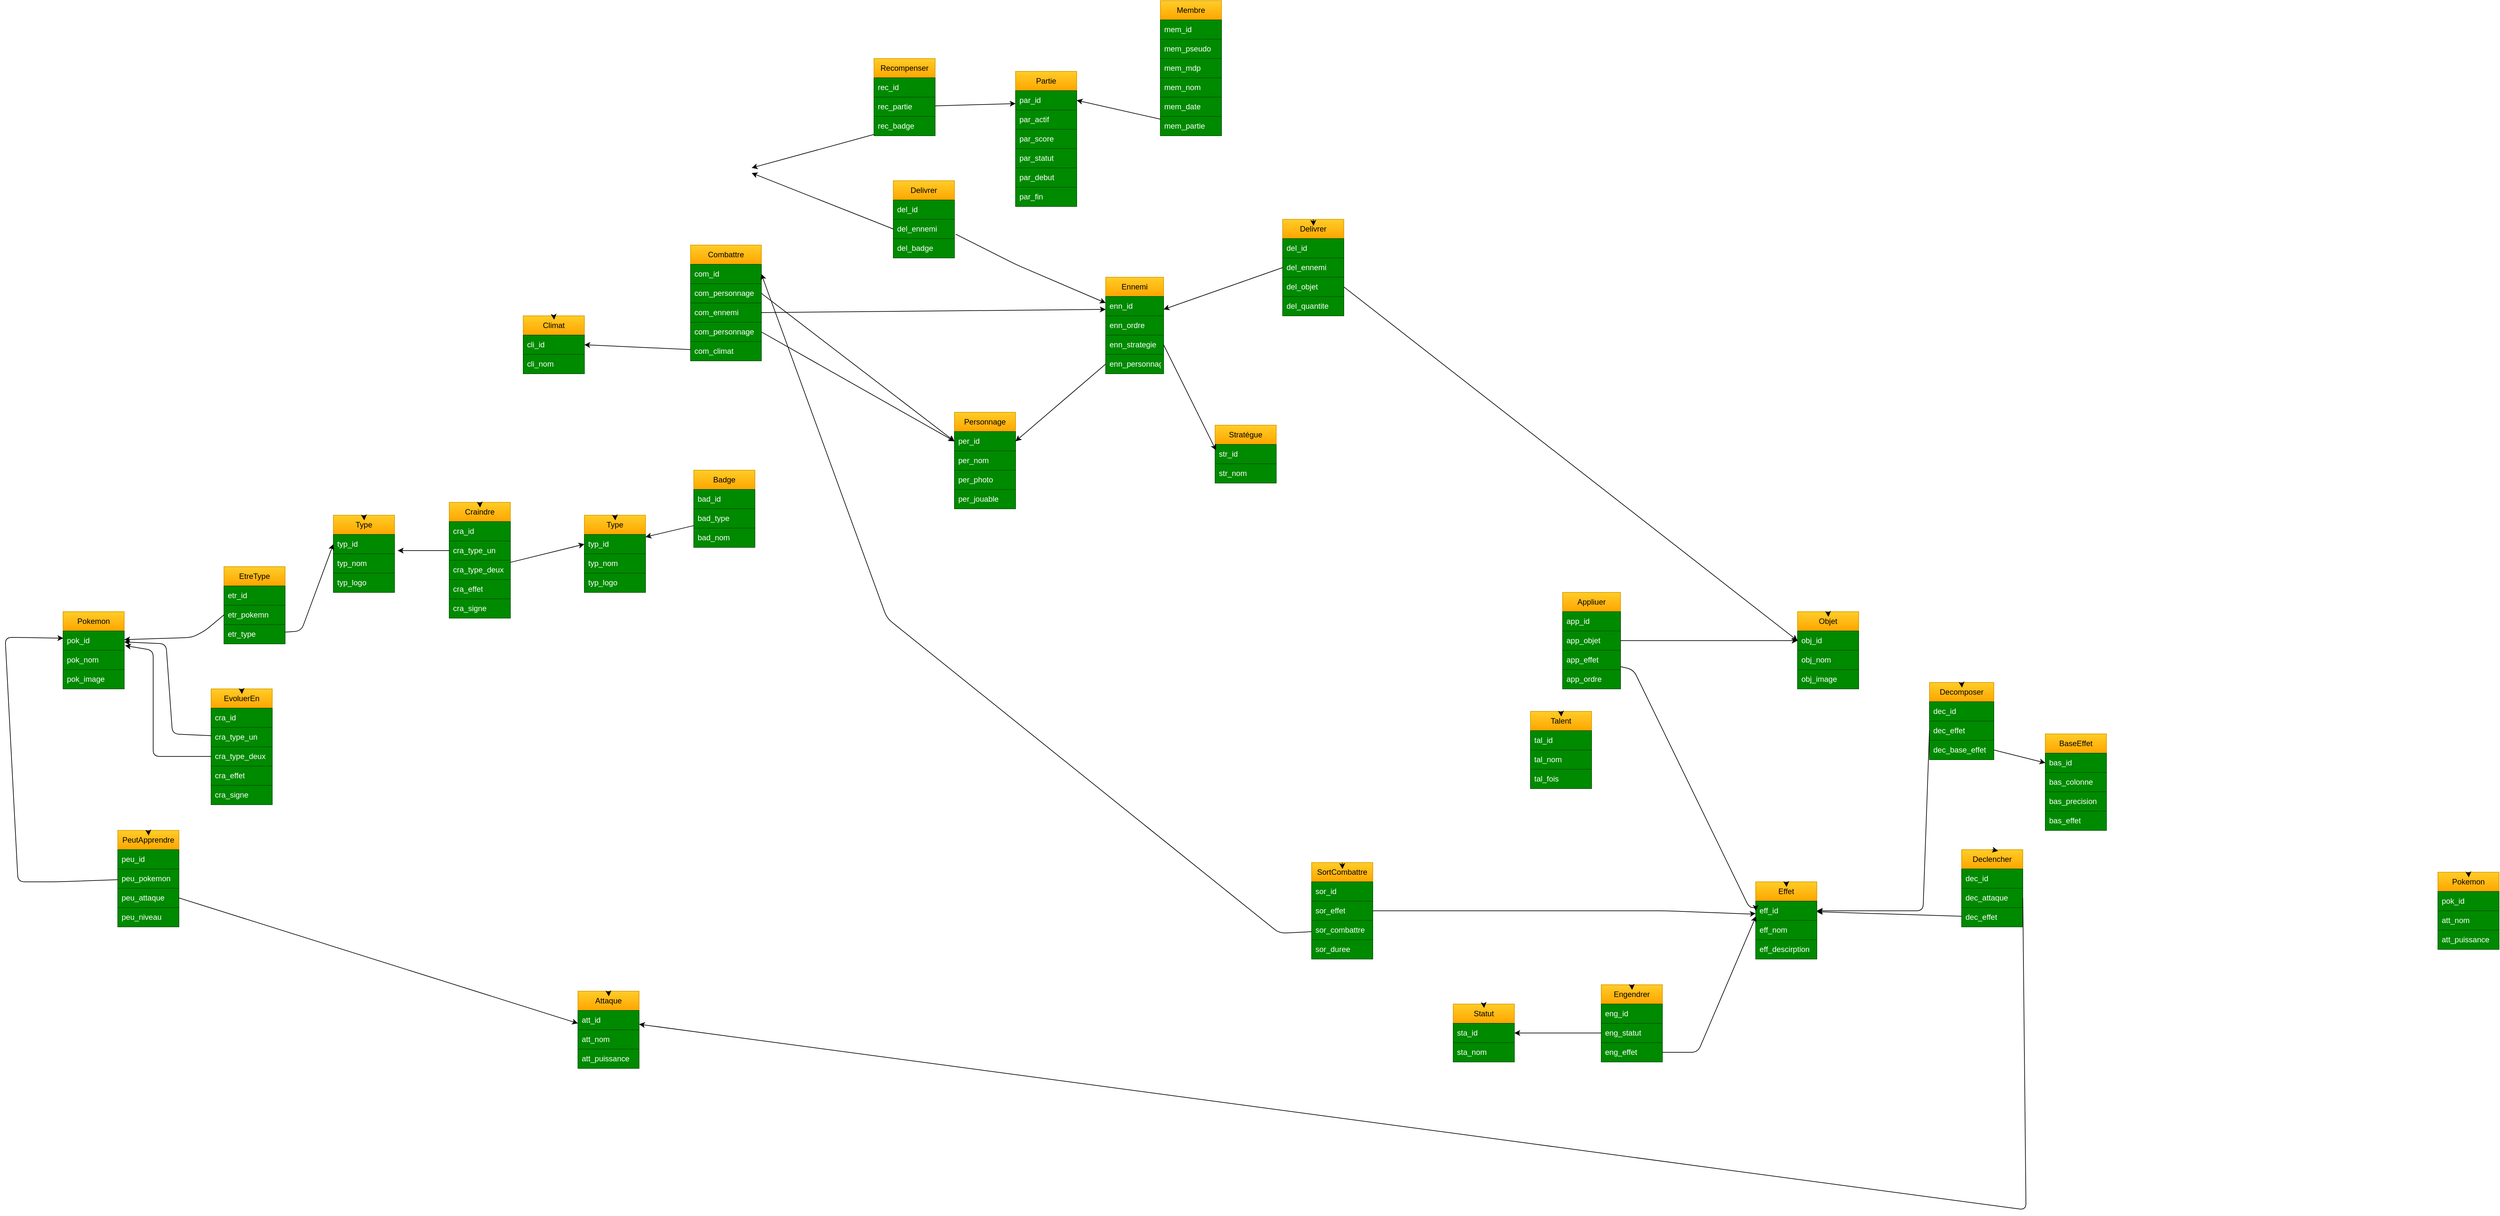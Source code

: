 <mxfile>
    <diagram id="fLEz5AJsVweU66UUWRUw" name="Page-1">
        <mxGraphModel dx="2454" dy="312" grid="1" gridSize="10" guides="1" tooltips="1" connect="1" arrows="1" fold="1" page="1" pageScale="1" pageWidth="850" pageHeight="1100" math="0" shadow="0">
            <root>
                <mxCell id="0"/>
                <mxCell id="1" parent="0"/>
                <mxCell id="2" value="Partie" style="swimlane;fontStyle=0;childLayout=stackLayout;horizontal=1;startSize=30;horizontalStack=0;resizeParent=1;resizeParentMax=0;resizeLast=0;collapsible=1;marginBottom=0;whiteSpace=wrap;html=1;fillColor=#ffcd28;strokeColor=#d79b00;gradientColor=#ffa500;" parent="1" vertex="1">
                    <mxGeometry x="-120" y="190" width="95" height="210" as="geometry"/>
                </mxCell>
                <mxCell id="3" value="par_id" style="text;strokeColor=#005700;fillColor=#008a00;align=left;verticalAlign=middle;spacingLeft=4;spacingRight=4;overflow=hidden;points=[[0,0.5],[1,0.5]];portConstraint=eastwest;rotatable=0;whiteSpace=wrap;html=1;fontColor=#ffffff;" parent="2" vertex="1">
                    <mxGeometry y="30" width="95" height="30" as="geometry"/>
                </mxCell>
                <mxCell id="4" value="par_actif" style="text;strokeColor=#005700;fillColor=#008a00;align=left;verticalAlign=middle;spacingLeft=4;spacingRight=4;overflow=hidden;points=[[0,0.5],[1,0.5]];portConstraint=eastwest;rotatable=0;whiteSpace=wrap;html=1;fontColor=#ffffff;" parent="2" vertex="1">
                    <mxGeometry y="60" width="95" height="30" as="geometry"/>
                </mxCell>
                <mxCell id="5" value="par_score" style="text;strokeColor=#005700;fillColor=#008a00;align=left;verticalAlign=middle;spacingLeft=4;spacingRight=4;overflow=hidden;points=[[0,0.5],[1,0.5]];portConstraint=eastwest;rotatable=0;whiteSpace=wrap;html=1;fontColor=#ffffff;" parent="2" vertex="1">
                    <mxGeometry y="90" width="95" height="30" as="geometry"/>
                </mxCell>
                <mxCell id="11" value="par_statut" style="text;strokeColor=#005700;fillColor=#008a00;align=left;verticalAlign=middle;spacingLeft=4;spacingRight=4;overflow=hidden;points=[[0,0.5],[1,0.5]];portConstraint=eastwest;rotatable=0;whiteSpace=wrap;html=1;fontColor=#ffffff;" parent="2" vertex="1">
                    <mxGeometry y="120" width="95" height="30" as="geometry"/>
                </mxCell>
                <mxCell id="12" value="par_debut" style="text;strokeColor=#005700;fillColor=#008a00;align=left;verticalAlign=middle;spacingLeft=4;spacingRight=4;overflow=hidden;points=[[0,0.5],[1,0.5]];portConstraint=eastwest;rotatable=0;whiteSpace=wrap;html=1;fontColor=#ffffff;" parent="2" vertex="1">
                    <mxGeometry y="150" width="95" height="30" as="geometry"/>
                </mxCell>
                <mxCell id="13" value="par_fin" style="text;strokeColor=#005700;fillColor=#008a00;align=left;verticalAlign=middle;spacingLeft=4;spacingRight=4;overflow=hidden;points=[[0,0.5],[1,0.5]];portConstraint=eastwest;rotatable=0;whiteSpace=wrap;html=1;fontColor=#ffffff;" parent="2" vertex="1">
                    <mxGeometry y="180" width="95" height="30" as="geometry"/>
                </mxCell>
                <mxCell id="22" value="Membre" style="swimlane;fontStyle=0;childLayout=stackLayout;horizontal=1;startSize=30;horizontalStack=0;resizeParent=1;resizeParentMax=0;resizeLast=0;collapsible=1;marginBottom=0;whiteSpace=wrap;html=1;fillColor=#ffcd28;strokeColor=#d79b00;gradientColor=#ffa500;" parent="1" vertex="1">
                    <mxGeometry x="105" y="80" width="95" height="210" as="geometry"/>
                </mxCell>
                <mxCell id="23" value="mem_id" style="text;strokeColor=#005700;fillColor=#008a00;align=left;verticalAlign=middle;spacingLeft=4;spacingRight=4;overflow=hidden;points=[[0,0.5],[1,0.5]];portConstraint=eastwest;rotatable=0;whiteSpace=wrap;html=1;fontColor=#ffffff;" parent="22" vertex="1">
                    <mxGeometry y="30" width="95" height="30" as="geometry"/>
                </mxCell>
                <mxCell id="24" value="mem_pseudo" style="text;strokeColor=#005700;fillColor=#008a00;align=left;verticalAlign=middle;spacingLeft=4;spacingRight=4;overflow=hidden;points=[[0,0.5],[1,0.5]];portConstraint=eastwest;rotatable=0;whiteSpace=wrap;html=1;fontColor=#ffffff;" parent="22" vertex="1">
                    <mxGeometry y="60" width="95" height="30" as="geometry"/>
                </mxCell>
                <mxCell id="25" value="mem_mdp" style="text;strokeColor=#005700;fillColor=#008a00;align=left;verticalAlign=middle;spacingLeft=4;spacingRight=4;overflow=hidden;points=[[0,0.5],[1,0.5]];portConstraint=eastwest;rotatable=0;whiteSpace=wrap;html=1;fontColor=#ffffff;" parent="22" vertex="1">
                    <mxGeometry y="90" width="95" height="30" as="geometry"/>
                </mxCell>
                <mxCell id="26" value="mem_nom" style="text;strokeColor=#005700;fillColor=#008a00;align=left;verticalAlign=middle;spacingLeft=4;spacingRight=4;overflow=hidden;points=[[0,0.5],[1,0.5]];portConstraint=eastwest;rotatable=0;whiteSpace=wrap;html=1;fontColor=#ffffff;" parent="22" vertex="1">
                    <mxGeometry y="120" width="95" height="30" as="geometry"/>
                </mxCell>
                <mxCell id="27" value="mem_date" style="text;strokeColor=#005700;fillColor=#008a00;align=left;verticalAlign=middle;spacingLeft=4;spacingRight=4;overflow=hidden;points=[[0,0.5],[1,0.5]];portConstraint=eastwest;rotatable=0;whiteSpace=wrap;html=1;fontColor=#ffffff;" parent="22" vertex="1">
                    <mxGeometry y="150" width="95" height="30" as="geometry"/>
                </mxCell>
                <mxCell id="169" value="mem_partie" style="text;strokeColor=#005700;fillColor=#008a00;align=left;verticalAlign=middle;spacingLeft=4;spacingRight=4;overflow=hidden;points=[[0,0.5],[1,0.5]];portConstraint=eastwest;rotatable=0;whiteSpace=wrap;html=1;fontColor=#ffffff;" vertex="1" parent="22">
                    <mxGeometry y="180" width="95" height="30" as="geometry"/>
                </mxCell>
                <mxCell id="28" value="Personnage" style="swimlane;fontStyle=0;childLayout=stackLayout;horizontal=1;startSize=30;horizontalStack=0;resizeParent=1;resizeParentMax=0;resizeLast=0;collapsible=1;marginBottom=0;whiteSpace=wrap;html=1;fillColor=#ffcd28;strokeColor=#d79b00;gradientColor=#ffa500;" parent="1" vertex="1">
                    <mxGeometry x="-215" y="720" width="95" height="150" as="geometry"/>
                </mxCell>
                <mxCell id="29" value="per_id" style="text;strokeColor=#005700;fillColor=#008a00;align=left;verticalAlign=middle;spacingLeft=4;spacingRight=4;overflow=hidden;points=[[0,0.5],[1,0.5]];portConstraint=eastwest;rotatable=0;whiteSpace=wrap;html=1;fontColor=#ffffff;" parent="28" vertex="1">
                    <mxGeometry y="30" width="95" height="30" as="geometry"/>
                </mxCell>
                <mxCell id="30" value="per_nom" style="text;strokeColor=#005700;fillColor=#008a00;align=left;verticalAlign=middle;spacingLeft=4;spacingRight=4;overflow=hidden;points=[[0,0.5],[1,0.5]];portConstraint=eastwest;rotatable=0;whiteSpace=wrap;html=1;fontColor=#ffffff;" parent="28" vertex="1">
                    <mxGeometry y="60" width="95" height="30" as="geometry"/>
                </mxCell>
                <mxCell id="31" value="per_photo" style="text;strokeColor=#005700;fillColor=#008a00;align=left;verticalAlign=middle;spacingLeft=4;spacingRight=4;overflow=hidden;points=[[0,0.5],[1,0.5]];portConstraint=eastwest;rotatable=0;whiteSpace=wrap;html=1;fontColor=#ffffff;" parent="28" vertex="1">
                    <mxGeometry y="90" width="95" height="30" as="geometry"/>
                </mxCell>
                <mxCell id="32" value="per_jouable" style="text;strokeColor=#005700;fillColor=#008a00;align=left;verticalAlign=middle;spacingLeft=4;spacingRight=4;overflow=hidden;points=[[0,0.5],[1,0.5]];portConstraint=eastwest;rotatable=0;whiteSpace=wrap;html=1;fontColor=#ffffff;" parent="28" vertex="1">
                    <mxGeometry y="120" width="95" height="30" as="geometry"/>
                </mxCell>
                <mxCell id="34" value="Type" style="swimlane;fontStyle=0;childLayout=stackLayout;horizontal=1;startSize=30;horizontalStack=0;resizeParent=1;resizeParentMax=0;resizeLast=0;collapsible=1;marginBottom=0;whiteSpace=wrap;html=1;fillColor=#ffcd28;strokeColor=#d79b00;gradientColor=#ffa500;" parent="1" vertex="1">
                    <mxGeometry x="-790" y="880" width="95" height="120" as="geometry"/>
                </mxCell>
                <mxCell id="35" value="typ_id" style="text;strokeColor=#005700;fillColor=#008a00;align=left;verticalAlign=middle;spacingLeft=4;spacingRight=4;overflow=hidden;points=[[0,0.5],[1,0.5]];portConstraint=eastwest;rotatable=0;whiteSpace=wrap;html=1;fontColor=#ffffff;" parent="34" vertex="1">
                    <mxGeometry y="30" width="95" height="30" as="geometry"/>
                </mxCell>
                <mxCell id="36" value="typ_nom" style="text;strokeColor=#005700;fillColor=#008a00;align=left;verticalAlign=middle;spacingLeft=4;spacingRight=4;overflow=hidden;points=[[0,0.5],[1,0.5]];portConstraint=eastwest;rotatable=0;whiteSpace=wrap;html=1;fontColor=#ffffff;" parent="34" vertex="1">
                    <mxGeometry y="60" width="95" height="30" as="geometry"/>
                </mxCell>
                <mxCell id="37" value="typ_logo" style="text;strokeColor=#005700;fillColor=#008a00;align=left;verticalAlign=middle;spacingLeft=4;spacingRight=4;overflow=hidden;points=[[0,0.5],[1,0.5]];portConstraint=eastwest;rotatable=0;whiteSpace=wrap;html=1;fontColor=#ffffff;" parent="34" vertex="1">
                    <mxGeometry y="90" width="95" height="30" as="geometry"/>
                </mxCell>
                <mxCell id="39" style="edgeStyle=none;html=1;exitX=0.5;exitY=0;exitDx=0;exitDy=0;entryX=0.505;entryY=0.067;entryDx=0;entryDy=0;entryPerimeter=0;" parent="1" source="34" target="34" edge="1">
                    <mxGeometry relative="1" as="geometry"/>
                </mxCell>
                <mxCell id="40" value="Badge" style="swimlane;fontStyle=0;childLayout=stackLayout;horizontal=1;startSize=30;horizontalStack=0;resizeParent=1;resizeParentMax=0;resizeLast=0;collapsible=1;marginBottom=0;whiteSpace=wrap;html=1;fillColor=#ffcd28;strokeColor=#d79b00;gradientColor=#ffa500;" parent="1" vertex="1">
                    <mxGeometry x="-620" y="810" width="95" height="120" as="geometry"/>
                </mxCell>
                <mxCell id="41" value="bad_id" style="text;strokeColor=#005700;fillColor=#008a00;align=left;verticalAlign=middle;spacingLeft=4;spacingRight=4;overflow=hidden;points=[[0,0.5],[1,0.5]];portConstraint=eastwest;rotatable=0;whiteSpace=wrap;html=1;fontColor=#ffffff;" parent="40" vertex="1">
                    <mxGeometry y="30" width="95" height="30" as="geometry"/>
                </mxCell>
                <mxCell id="42" value="bad_type" style="text;strokeColor=#005700;fillColor=#008a00;align=left;verticalAlign=middle;spacingLeft=4;spacingRight=4;overflow=hidden;points=[[0,0.5],[1,0.5]];portConstraint=eastwest;rotatable=0;whiteSpace=wrap;html=1;fontColor=#ffffff;" parent="40" vertex="1">
                    <mxGeometry y="60" width="95" height="30" as="geometry"/>
                </mxCell>
                <mxCell id="43" value="bad_nom" style="text;strokeColor=#005700;fillColor=#008a00;align=left;verticalAlign=middle;spacingLeft=4;spacingRight=4;overflow=hidden;points=[[0,0.5],[1,0.5]];portConstraint=eastwest;rotatable=0;whiteSpace=wrap;html=1;fontColor=#ffffff;" parent="40" vertex="1">
                    <mxGeometry y="90" width="95" height="30" as="geometry"/>
                </mxCell>
                <mxCell id="45" style="edgeStyle=none;html=1;" parent="1" source="42" target="35" edge="1">
                    <mxGeometry relative="1" as="geometry"/>
                </mxCell>
                <mxCell id="61" value="Attaque" style="swimlane;fontStyle=0;childLayout=stackLayout;horizontal=1;startSize=30;horizontalStack=0;resizeParent=1;resizeParentMax=0;resizeLast=0;collapsible=1;marginBottom=0;whiteSpace=wrap;html=1;fillColor=#ffcd28;strokeColor=#d79b00;gradientColor=#ffa500;" parent="1" vertex="1">
                    <mxGeometry x="-800" y="1620" width="95" height="120" as="geometry"/>
                </mxCell>
                <mxCell id="62" value="att_id" style="text;strokeColor=#005700;fillColor=#008a00;align=left;verticalAlign=middle;spacingLeft=4;spacingRight=4;overflow=hidden;points=[[0,0.5],[1,0.5]];portConstraint=eastwest;rotatable=0;whiteSpace=wrap;html=1;fontColor=#ffffff;" parent="61" vertex="1">
                    <mxGeometry y="30" width="95" height="30" as="geometry"/>
                </mxCell>
                <mxCell id="63" value="att_nom" style="text;strokeColor=#005700;fillColor=#008a00;align=left;verticalAlign=middle;spacingLeft=4;spacingRight=4;overflow=hidden;points=[[0,0.5],[1,0.5]];portConstraint=eastwest;rotatable=0;whiteSpace=wrap;html=1;fontColor=#ffffff;" parent="61" vertex="1">
                    <mxGeometry y="60" width="95" height="30" as="geometry"/>
                </mxCell>
                <mxCell id="64" value="att_puissance" style="text;strokeColor=#005700;fillColor=#008a00;align=left;verticalAlign=middle;spacingLeft=4;spacingRight=4;overflow=hidden;points=[[0,0.5],[1,0.5]];portConstraint=eastwest;rotatable=0;whiteSpace=wrap;html=1;fontColor=#ffffff;" parent="61" vertex="1">
                    <mxGeometry y="90" width="95" height="30" as="geometry"/>
                </mxCell>
                <mxCell id="65" style="edgeStyle=none;html=1;exitX=0.5;exitY=0;exitDx=0;exitDy=0;entryX=0.505;entryY=0.067;entryDx=0;entryDy=0;entryPerimeter=0;" parent="1" source="61" target="61" edge="1">
                    <mxGeometry relative="1" as="geometry"/>
                </mxCell>
                <mxCell id="74" value="BaseEffet" style="swimlane;fontStyle=0;childLayout=stackLayout;horizontal=1;startSize=30;horizontalStack=0;resizeParent=1;resizeParentMax=0;resizeLast=0;collapsible=1;marginBottom=0;whiteSpace=wrap;html=1;fillColor=#ffcd28;strokeColor=#d79b00;gradientColor=#ffa500;" parent="1" vertex="1">
                    <mxGeometry x="1480" y="1220" width="95" height="120" as="geometry"/>
                </mxCell>
                <mxCell id="75" value="bas_id" style="text;strokeColor=#005700;fillColor=#008a00;align=left;verticalAlign=middle;spacingLeft=4;spacingRight=4;overflow=hidden;points=[[0,0.5],[1,0.5]];portConstraint=eastwest;rotatable=0;whiteSpace=wrap;html=1;fontColor=#ffffff;" parent="74" vertex="1">
                    <mxGeometry y="30" width="95" height="30" as="geometry"/>
                </mxCell>
                <mxCell id="76" value="bas_colonne" style="text;strokeColor=#005700;fillColor=#008a00;align=left;verticalAlign=middle;spacingLeft=4;spacingRight=4;overflow=hidden;points=[[0,0.5],[1,0.5]];portConstraint=eastwest;rotatable=0;whiteSpace=wrap;html=1;fontColor=#ffffff;" parent="74" vertex="1">
                    <mxGeometry y="60" width="95" height="30" as="geometry"/>
                </mxCell>
                <mxCell id="77" value="bas_precision" style="text;strokeColor=#005700;fillColor=#008a00;align=left;verticalAlign=middle;spacingLeft=4;spacingRight=4;overflow=hidden;points=[[0,0.5],[1,0.5]];portConstraint=eastwest;rotatable=0;whiteSpace=wrap;html=1;fontColor=#ffffff;" parent="74" vertex="1">
                    <mxGeometry y="90" width="95" height="30" as="geometry"/>
                </mxCell>
                <mxCell id="79" value="Effet" style="swimlane;fontStyle=0;childLayout=stackLayout;horizontal=1;startSize=30;horizontalStack=0;resizeParent=1;resizeParentMax=0;resizeLast=0;collapsible=1;marginBottom=0;whiteSpace=wrap;html=1;fillColor=#ffcd28;strokeColor=#d79b00;gradientColor=#ffa500;" parent="1" vertex="1">
                    <mxGeometry x="1030" y="1450" width="95" height="120" as="geometry"/>
                </mxCell>
                <mxCell id="80" value="eff_id" style="text;strokeColor=#005700;fillColor=#008a00;align=left;verticalAlign=middle;spacingLeft=4;spacingRight=4;overflow=hidden;points=[[0,0.5],[1,0.5]];portConstraint=eastwest;rotatable=0;whiteSpace=wrap;html=1;fontColor=#ffffff;" parent="79" vertex="1">
                    <mxGeometry y="30" width="95" height="30" as="geometry"/>
                </mxCell>
                <mxCell id="81" value="eff_nom" style="text;strokeColor=#005700;fillColor=#008a00;align=left;verticalAlign=middle;spacingLeft=4;spacingRight=4;overflow=hidden;points=[[0,0.5],[1,0.5]];portConstraint=eastwest;rotatable=0;whiteSpace=wrap;html=1;fontColor=#ffffff;" parent="79" vertex="1">
                    <mxGeometry y="60" width="95" height="30" as="geometry"/>
                </mxCell>
                <mxCell id="82" value="eff_descirption" style="text;strokeColor=#005700;fillColor=#008a00;align=left;verticalAlign=middle;spacingLeft=4;spacingRight=4;overflow=hidden;points=[[0,0.5],[1,0.5]];portConstraint=eastwest;rotatable=0;whiteSpace=wrap;html=1;fontColor=#ffffff;" parent="79" vertex="1">
                    <mxGeometry y="90" width="95" height="30" as="geometry"/>
                </mxCell>
                <mxCell id="83" style="edgeStyle=none;html=1;exitX=0.5;exitY=0;exitDx=0;exitDy=0;entryX=0.505;entryY=0.067;entryDx=0;entryDy=0;entryPerimeter=0;" parent="1" source="79" target="79" edge="1">
                    <mxGeometry relative="1" as="geometry"/>
                </mxCell>
                <mxCell id="84" value="bas_effet" style="text;strokeColor=#005700;fillColor=#008a00;align=left;verticalAlign=middle;spacingLeft=4;spacingRight=4;overflow=hidden;points=[[0,0.5],[1,0.5]];portConstraint=eastwest;rotatable=0;whiteSpace=wrap;html=1;fontColor=#ffffff;" parent="1" vertex="1">
                    <mxGeometry x="1480" y="1340" width="95" height="30" as="geometry"/>
                </mxCell>
                <mxCell id="91" value="Stratégue" style="swimlane;fontStyle=0;childLayout=stackLayout;horizontal=1;startSize=30;horizontalStack=0;resizeParent=1;resizeParentMax=0;resizeLast=0;collapsible=1;marginBottom=0;whiteSpace=wrap;html=1;fillColor=#ffcd28;strokeColor=#d79b00;gradientColor=#ffa500;" parent="1" vertex="1">
                    <mxGeometry x="190" y="740" width="95" height="90" as="geometry"/>
                </mxCell>
                <mxCell id="92" value="str_id" style="text;strokeColor=#005700;fillColor=#008a00;align=left;verticalAlign=middle;spacingLeft=4;spacingRight=4;overflow=hidden;points=[[0,0.5],[1,0.5]];portConstraint=eastwest;rotatable=0;whiteSpace=wrap;html=1;fontColor=#ffffff;" parent="91" vertex="1">
                    <mxGeometry y="30" width="95" height="30" as="geometry"/>
                </mxCell>
                <mxCell id="93" value="str_nom" style="text;strokeColor=#005700;fillColor=#008a00;align=left;verticalAlign=middle;spacingLeft=4;spacingRight=4;overflow=hidden;points=[[0,0.5],[1,0.5]];portConstraint=eastwest;rotatable=0;whiteSpace=wrap;html=1;fontColor=#ffffff;" parent="91" vertex="1">
                    <mxGeometry y="60" width="95" height="30" as="geometry"/>
                </mxCell>
                <mxCell id="107" value="Ennemi" style="swimlane;fontStyle=0;childLayout=stackLayout;horizontal=1;startSize=30;horizontalStack=0;resizeParent=1;resizeParentMax=0;resizeLast=0;collapsible=1;marginBottom=0;whiteSpace=wrap;html=1;fillColor=#ffcd28;strokeColor=#d79b00;gradientColor=#ffa500;" vertex="1" parent="1">
                    <mxGeometry x="20" y="510" width="90" height="150" as="geometry"/>
                </mxCell>
                <mxCell id="108" value="enn_id" style="text;strokeColor=#005700;fillColor=#008a00;align=left;verticalAlign=middle;spacingLeft=4;spacingRight=4;overflow=hidden;points=[[0,0.5],[1,0.5]];portConstraint=eastwest;rotatable=0;whiteSpace=wrap;html=1;fontColor=#ffffff;" vertex="1" parent="107">
                    <mxGeometry y="30" width="90" height="30" as="geometry"/>
                </mxCell>
                <mxCell id="109" value="enn_ordre" style="text;strokeColor=#005700;fillColor=#008a00;align=left;verticalAlign=middle;spacingLeft=4;spacingRight=4;overflow=hidden;points=[[0,0.5],[1,0.5]];portConstraint=eastwest;rotatable=0;whiteSpace=wrap;html=1;fontColor=#ffffff;" vertex="1" parent="107">
                    <mxGeometry y="60" width="90" height="30" as="geometry"/>
                </mxCell>
                <mxCell id="110" value="enn_strategie" style="text;strokeColor=#005700;fillColor=#008a00;align=left;verticalAlign=middle;spacingLeft=4;spacingRight=4;overflow=hidden;points=[[0,0.5],[1,0.5]];portConstraint=eastwest;rotatable=0;whiteSpace=wrap;html=1;fontColor=#ffffff;" vertex="1" parent="107">
                    <mxGeometry y="90" width="90" height="30" as="geometry"/>
                </mxCell>
                <mxCell id="111" value="enn_personnage" style="text;strokeColor=#005700;fillColor=#008a00;align=left;verticalAlign=middle;spacingLeft=4;spacingRight=4;overflow=hidden;points=[[0,0.5],[1,0.5]];portConstraint=eastwest;rotatable=0;whiteSpace=wrap;html=1;fontColor=#ffffff;" vertex="1" parent="107">
                    <mxGeometry y="120" width="90" height="30" as="geometry"/>
                </mxCell>
                <mxCell id="112" style="edgeStyle=none;html=1;entryX=0.015;entryY=0.3;entryDx=0;entryDy=0;entryPerimeter=0;exitX=1;exitY=0.5;exitDx=0;exitDy=0;" edge="1" parent="1" source="110" target="92">
                    <mxGeometry relative="1" as="geometry">
                        <mxPoint x="40" y="875" as="sourcePoint"/>
                    </mxGeometry>
                </mxCell>
                <mxCell id="113" style="edgeStyle=none;html=1;entryX=1;entryY=0.5;entryDx=0;entryDy=0;exitX=0;exitY=0.5;exitDx=0;exitDy=0;" edge="1" parent="1" source="111" target="29">
                    <mxGeometry relative="1" as="geometry">
                        <mxPoint x="-50" y="910" as="sourcePoint"/>
                    </mxGeometry>
                </mxCell>
                <mxCell id="118" value="Recompenser" style="swimlane;fontStyle=0;childLayout=stackLayout;horizontal=1;startSize=30;horizontalStack=0;resizeParent=1;resizeParentMax=0;resizeLast=0;collapsible=1;marginBottom=0;whiteSpace=wrap;html=1;fillColor=#ffcd28;strokeColor=#d79b00;gradientColor=#ffa500;" vertex="1" parent="1">
                    <mxGeometry x="-340" y="170" width="95" height="120" as="geometry"/>
                </mxCell>
                <mxCell id="119" value="rec_id" style="text;strokeColor=#005700;fillColor=#008a00;align=left;verticalAlign=middle;spacingLeft=4;spacingRight=4;overflow=hidden;points=[[0,0.5],[1,0.5]];portConstraint=eastwest;rotatable=0;whiteSpace=wrap;html=1;fontColor=#ffffff;" vertex="1" parent="118">
                    <mxGeometry y="30" width="95" height="30" as="geometry"/>
                </mxCell>
                <mxCell id="120" value="rec_partie" style="text;strokeColor=#005700;fillColor=#008a00;align=left;verticalAlign=middle;spacingLeft=4;spacingRight=4;overflow=hidden;points=[[0,0.5],[1,0.5]];portConstraint=eastwest;rotatable=0;whiteSpace=wrap;html=1;fontColor=#ffffff;" vertex="1" parent="118">
                    <mxGeometry y="60" width="95" height="30" as="geometry"/>
                </mxCell>
                <mxCell id="121" value="rec_badge" style="text;strokeColor=#005700;fillColor=#008a00;align=left;verticalAlign=middle;spacingLeft=4;spacingRight=4;overflow=hidden;points=[[0,0.5],[1,0.5]];portConstraint=eastwest;rotatable=0;whiteSpace=wrap;html=1;fontColor=#ffffff;" vertex="1" parent="118">
                    <mxGeometry y="90" width="95" height="30" as="geometry"/>
                </mxCell>
                <mxCell id="122" style="edgeStyle=none;html=1;entryX=0;entryY=0.667;entryDx=0;entryDy=0;entryPerimeter=0;" edge="1" parent="1" source="120" target="3">
                    <mxGeometry relative="1" as="geometry"/>
                </mxCell>
                <mxCell id="123" style="edgeStyle=none;html=1;" edge="1" parent="1" source="121">
                    <mxGeometry relative="1" as="geometry">
                        <mxPoint x="-530" y="340.0" as="targetPoint"/>
                    </mxGeometry>
                </mxCell>
                <mxCell id="124" value="Delivrer" style="swimlane;fontStyle=0;childLayout=stackLayout;horizontal=1;startSize=30;horizontalStack=0;resizeParent=1;resizeParentMax=0;resizeLast=0;collapsible=1;marginBottom=0;whiteSpace=wrap;html=1;fillColor=#ffcd28;strokeColor=#d79b00;gradientColor=#ffa500;" vertex="1" parent="1">
                    <mxGeometry x="-310" y="360" width="95" height="120" as="geometry"/>
                </mxCell>
                <mxCell id="125" value="del_id" style="text;strokeColor=#005700;fillColor=#008a00;align=left;verticalAlign=middle;spacingLeft=4;spacingRight=4;overflow=hidden;points=[[0,0.5],[1,0.5]];portConstraint=eastwest;rotatable=0;whiteSpace=wrap;html=1;fontColor=#ffffff;" vertex="1" parent="124">
                    <mxGeometry y="30" width="95" height="30" as="geometry"/>
                </mxCell>
                <mxCell id="126" value="del_ennemi" style="text;strokeColor=#005700;fillColor=#008a00;align=left;verticalAlign=middle;spacingLeft=4;spacingRight=4;overflow=hidden;points=[[0,0.5],[1,0.5]];portConstraint=eastwest;rotatable=0;whiteSpace=wrap;html=1;fontColor=#ffffff;" vertex="1" parent="124">
                    <mxGeometry y="60" width="95" height="30" as="geometry"/>
                </mxCell>
                <mxCell id="127" value="del_badge" style="text;strokeColor=#005700;fillColor=#008a00;align=left;verticalAlign=middle;spacingLeft=4;spacingRight=4;overflow=hidden;points=[[0,0.5],[1,0.5]];portConstraint=eastwest;rotatable=0;whiteSpace=wrap;html=1;fontColor=#ffffff;" vertex="1" parent="124">
                    <mxGeometry y="90" width="95" height="30" as="geometry"/>
                </mxCell>
                <mxCell id="128" style="edgeStyle=none;html=1;exitX=1.021;exitY=0.767;exitDx=0;exitDy=0;exitPerimeter=0;" edge="1" parent="1" source="126">
                    <mxGeometry relative="1" as="geometry">
                        <mxPoint x="20" y="550" as="targetPoint"/>
                        <Array as="points">
                            <mxPoint x="-120" y="490"/>
                        </Array>
                    </mxGeometry>
                </mxCell>
                <mxCell id="129" style="edgeStyle=none;html=1;exitX=0;exitY=0.5;exitDx=0;exitDy=0;" edge="1" parent="1" source="126">
                    <mxGeometry relative="1" as="geometry">
                        <mxPoint x="-530" y="348" as="targetPoint"/>
                        <Array as="points"/>
                    </mxGeometry>
                </mxCell>
                <mxCell id="140" value="Objet" style="swimlane;fontStyle=0;childLayout=stackLayout;horizontal=1;startSize=30;horizontalStack=0;resizeParent=1;resizeParentMax=0;resizeLast=0;collapsible=1;marginBottom=0;whiteSpace=wrap;html=1;fillColor=#ffcd28;strokeColor=#d79b00;gradientColor=#ffa500;" vertex="1" parent="1">
                    <mxGeometry x="1095" y="1030" width="95" height="120" as="geometry"/>
                </mxCell>
                <mxCell id="141" value="obj_id" style="text;strokeColor=#005700;fillColor=#008a00;align=left;verticalAlign=middle;spacingLeft=4;spacingRight=4;overflow=hidden;points=[[0,0.5],[1,0.5]];portConstraint=eastwest;rotatable=0;whiteSpace=wrap;html=1;fontColor=#ffffff;" vertex="1" parent="140">
                    <mxGeometry y="30" width="95" height="30" as="geometry"/>
                </mxCell>
                <mxCell id="142" value="obj_nom" style="text;strokeColor=#005700;fillColor=#008a00;align=left;verticalAlign=middle;spacingLeft=4;spacingRight=4;overflow=hidden;points=[[0,0.5],[1,0.5]];portConstraint=eastwest;rotatable=0;whiteSpace=wrap;html=1;fontColor=#ffffff;" vertex="1" parent="140">
                    <mxGeometry y="60" width="95" height="30" as="geometry"/>
                </mxCell>
                <mxCell id="143" value="obj_image" style="text;strokeColor=#005700;fillColor=#008a00;align=left;verticalAlign=middle;spacingLeft=4;spacingRight=4;overflow=hidden;points=[[0,0.5],[1,0.5]];portConstraint=eastwest;rotatable=0;whiteSpace=wrap;html=1;fontColor=#ffffff;" vertex="1" parent="140">
                    <mxGeometry y="90" width="95" height="30" as="geometry"/>
                </mxCell>
                <mxCell id="144" style="edgeStyle=none;html=1;exitX=0.5;exitY=0;exitDx=0;exitDy=0;entryX=0.505;entryY=0.067;entryDx=0;entryDy=0;entryPerimeter=0;" edge="1" parent="1" source="140" target="140">
                    <mxGeometry relative="1" as="geometry"/>
                </mxCell>
                <mxCell id="145" value="Delivrer" style="swimlane;fontStyle=0;childLayout=stackLayout;horizontal=1;startSize=30;horizontalStack=0;resizeParent=1;resizeParentMax=0;resizeLast=0;collapsible=1;marginBottom=0;whiteSpace=wrap;html=1;fillColor=#ffcd28;strokeColor=#d79b00;gradientColor=#ffa500;" vertex="1" parent="1">
                    <mxGeometry x="295" y="420" width="95" height="150" as="geometry"/>
                </mxCell>
                <mxCell id="146" value="del_id" style="text;strokeColor=#005700;fillColor=#008a00;align=left;verticalAlign=middle;spacingLeft=4;spacingRight=4;overflow=hidden;points=[[0,0.5],[1,0.5]];portConstraint=eastwest;rotatable=0;whiteSpace=wrap;html=1;fontColor=#ffffff;" vertex="1" parent="145">
                    <mxGeometry y="30" width="95" height="30" as="geometry"/>
                </mxCell>
                <mxCell id="151" value="del_ennemi" style="text;strokeColor=#005700;fillColor=#008a00;align=left;verticalAlign=middle;spacingLeft=4;spacingRight=4;overflow=hidden;points=[[0,0.5],[1,0.5]];portConstraint=eastwest;rotatable=0;whiteSpace=wrap;html=1;fontColor=#ffffff;" vertex="1" parent="145">
                    <mxGeometry y="60" width="95" height="30" as="geometry"/>
                </mxCell>
                <mxCell id="147" value="del_objet" style="text;strokeColor=#005700;fillColor=#008a00;align=left;verticalAlign=middle;spacingLeft=4;spacingRight=4;overflow=hidden;points=[[0,0.5],[1,0.5]];portConstraint=eastwest;rotatable=0;whiteSpace=wrap;html=1;fontColor=#ffffff;" vertex="1" parent="145">
                    <mxGeometry y="90" width="95" height="30" as="geometry"/>
                </mxCell>
                <mxCell id="148" value="del_objet" style="text;strokeColor=#005700;fillColor=#008a00;align=left;verticalAlign=middle;spacingLeft=4;spacingRight=4;overflow=hidden;points=[[0,0.5],[1,0.5]];portConstraint=eastwest;rotatable=0;whiteSpace=wrap;html=1;fontColor=#ffffff;" vertex="1" parent="145">
                    <mxGeometry y="120" width="95" height="30" as="geometry"/>
                </mxCell>
                <mxCell id="149" style="edgeStyle=none;html=1;exitX=0.5;exitY=0;exitDx=0;exitDy=0;entryX=0.505;entryY=0.067;entryDx=0;entryDy=0;entryPerimeter=0;" edge="1" parent="1" source="145" target="145">
                    <mxGeometry relative="1" as="geometry"/>
                </mxCell>
                <mxCell id="150" value="del_quantite" style="text;strokeColor=#005700;fillColor=#008a00;align=left;verticalAlign=middle;spacingLeft=4;spacingRight=4;overflow=hidden;points=[[0,0.5],[1,0.5]];portConstraint=eastwest;rotatable=0;whiteSpace=wrap;html=1;fontColor=#ffffff;" vertex="1" parent="1">
                    <mxGeometry x="295" y="540" width="95" height="30" as="geometry"/>
                </mxCell>
                <mxCell id="152" style="edgeStyle=none;html=1;exitX=0;exitY=0.5;exitDx=0;exitDy=0;" edge="1" parent="1" source="151">
                    <mxGeometry relative="1" as="geometry">
                        <mxPoint x="110" y="560" as="targetPoint"/>
                    </mxGeometry>
                </mxCell>
                <mxCell id="153" style="edgeStyle=none;html=1;exitX=1;exitY=0.5;exitDx=0;exitDy=0;entryX=0;entryY=0.5;entryDx=0;entryDy=0;" edge="1" parent="1" source="147" target="141">
                    <mxGeometry relative="1" as="geometry"/>
                </mxCell>
                <mxCell id="165" style="edgeStyle=none;html=1;exitX=1;exitY=0.75;exitDx=0;exitDy=0;entryX=0;entryY=0.5;entryDx=0;entryDy=0;" edge="1" parent="1" source="154" target="29">
                    <mxGeometry relative="1" as="geometry"/>
                </mxCell>
                <mxCell id="154" value="Combattre" style="swimlane;fontStyle=0;childLayout=stackLayout;horizontal=1;startSize=30;horizontalStack=0;resizeParent=1;resizeParentMax=0;resizeLast=0;collapsible=1;marginBottom=0;whiteSpace=wrap;html=1;fillColor=#ffcd28;strokeColor=#d79b00;gradientColor=#ffa500;" vertex="1" parent="1">
                    <mxGeometry x="-625" y="460" width="110" height="180" as="geometry"/>
                </mxCell>
                <mxCell id="155" value="com_id" style="text;strokeColor=#005700;fillColor=#008a00;align=left;verticalAlign=middle;spacingLeft=4;spacingRight=4;overflow=hidden;points=[[0,0.5],[1,0.5]];portConstraint=eastwest;rotatable=0;whiteSpace=wrap;html=1;fontColor=#ffffff;" vertex="1" parent="154">
                    <mxGeometry y="30" width="110" height="30" as="geometry"/>
                </mxCell>
                <mxCell id="156" value="com_personnage" style="text;strokeColor=#005700;fillColor=#008a00;align=left;verticalAlign=middle;spacingLeft=4;spacingRight=4;overflow=hidden;points=[[0,0.5],[1,0.5]];portConstraint=eastwest;rotatable=0;whiteSpace=wrap;html=1;fontColor=#ffffff;" vertex="1" parent="154">
                    <mxGeometry y="60" width="110" height="30" as="geometry"/>
                </mxCell>
                <mxCell id="157" value="com_ennemi" style="text;strokeColor=#005700;fillColor=#008a00;align=left;verticalAlign=middle;spacingLeft=4;spacingRight=4;overflow=hidden;points=[[0,0.5],[1,0.5]];portConstraint=eastwest;rotatable=0;whiteSpace=wrap;html=1;fontColor=#ffffff;" vertex="1" parent="154">
                    <mxGeometry y="90" width="110" height="30" as="geometry"/>
                </mxCell>
                <mxCell id="158" value="com_personnage" style="text;strokeColor=#005700;fillColor=#008a00;align=left;verticalAlign=middle;spacingLeft=4;spacingRight=4;overflow=hidden;points=[[0,0.5],[1,0.5]];portConstraint=eastwest;rotatable=0;whiteSpace=wrap;html=1;fontColor=#ffffff;" vertex="1" parent="154">
                    <mxGeometry y="120" width="110" height="30" as="geometry"/>
                </mxCell>
                <mxCell id="159" value="com_climat" style="text;strokeColor=#005700;fillColor=#008a00;align=left;verticalAlign=middle;spacingLeft=4;spacingRight=4;overflow=hidden;points=[[0,0.5],[1,0.5]];portConstraint=eastwest;rotatable=0;whiteSpace=wrap;html=1;fontColor=#ffffff;" vertex="1" parent="154">
                    <mxGeometry y="150" width="110" height="30" as="geometry"/>
                </mxCell>
                <mxCell id="160" value="Climat" style="swimlane;fontStyle=0;childLayout=stackLayout;horizontal=1;startSize=30;horizontalStack=0;resizeParent=1;resizeParentMax=0;resizeLast=0;collapsible=1;marginBottom=0;whiteSpace=wrap;html=1;fillColor=#ffcd28;strokeColor=#d79b00;gradientColor=#ffa500;" vertex="1" parent="1">
                    <mxGeometry x="-885" y="570" width="95" height="90" as="geometry"/>
                </mxCell>
                <mxCell id="161" value="cli_id" style="text;strokeColor=#005700;fillColor=#008a00;align=left;verticalAlign=middle;spacingLeft=4;spacingRight=4;overflow=hidden;points=[[0,0.5],[1,0.5]];portConstraint=eastwest;rotatable=0;whiteSpace=wrap;html=1;fontColor=#ffffff;" vertex="1" parent="160">
                    <mxGeometry y="30" width="95" height="30" as="geometry"/>
                </mxCell>
                <mxCell id="162" value="cli_nom" style="text;strokeColor=#005700;fillColor=#008a00;align=left;verticalAlign=middle;spacingLeft=4;spacingRight=4;overflow=hidden;points=[[0,0.5],[1,0.5]];portConstraint=eastwest;rotatable=0;whiteSpace=wrap;html=1;fontColor=#ffffff;" vertex="1" parent="160">
                    <mxGeometry y="60" width="95" height="30" as="geometry"/>
                </mxCell>
                <mxCell id="163" style="edgeStyle=none;html=1;exitX=0.5;exitY=0;exitDx=0;exitDy=0;entryX=0.505;entryY=0.067;entryDx=0;entryDy=0;entryPerimeter=0;" edge="1" parent="1" source="160" target="160">
                    <mxGeometry relative="1" as="geometry"/>
                </mxCell>
                <mxCell id="164" style="edgeStyle=none;html=1;entryX=1;entryY=0.5;entryDx=0;entryDy=0;" edge="1" parent="1" source="159" target="161">
                    <mxGeometry relative="1" as="geometry"/>
                </mxCell>
                <mxCell id="166" style="edgeStyle=none;html=1;exitX=1;exitY=0.5;exitDx=0;exitDy=0;entryX=0;entryY=0.5;entryDx=0;entryDy=0;" edge="1" parent="1" source="156" target="29">
                    <mxGeometry relative="1" as="geometry"/>
                </mxCell>
                <mxCell id="167" style="edgeStyle=none;html=1;exitX=1;exitY=0.5;exitDx=0;exitDy=0;" edge="1" parent="1" source="157">
                    <mxGeometry relative="1" as="geometry">
                        <mxPoint x="20" y="560" as="targetPoint"/>
                    </mxGeometry>
                </mxCell>
                <mxCell id="170" style="edgeStyle=none;html=1;entryX=1;entryY=0.5;entryDx=0;entryDy=0;" edge="1" parent="1" source="169" target="3">
                    <mxGeometry relative="1" as="geometry"/>
                </mxCell>
                <mxCell id="171" value="SortCombattre" style="swimlane;fontStyle=0;childLayout=stackLayout;horizontal=1;startSize=30;horizontalStack=0;resizeParent=1;resizeParentMax=0;resizeLast=0;collapsible=1;marginBottom=0;whiteSpace=wrap;html=1;fillColor=#ffcd28;strokeColor=#d79b00;gradientColor=#ffa500;" vertex="1" parent="1">
                    <mxGeometry x="340" y="1420" width="95" height="150" as="geometry"/>
                </mxCell>
                <mxCell id="172" value="sor_id" style="text;strokeColor=#005700;fillColor=#008a00;align=left;verticalAlign=middle;spacingLeft=4;spacingRight=4;overflow=hidden;points=[[0,0.5],[1,0.5]];portConstraint=eastwest;rotatable=0;whiteSpace=wrap;html=1;fontColor=#ffffff;" vertex="1" parent="171">
                    <mxGeometry y="30" width="95" height="30" as="geometry"/>
                </mxCell>
                <mxCell id="173" value="sor_effet" style="text;strokeColor=#005700;fillColor=#008a00;align=left;verticalAlign=middle;spacingLeft=4;spacingRight=4;overflow=hidden;points=[[0,0.5],[1,0.5]];portConstraint=eastwest;rotatable=0;whiteSpace=wrap;html=1;fontColor=#ffffff;" vertex="1" parent="171">
                    <mxGeometry y="60" width="95" height="30" as="geometry"/>
                </mxCell>
                <mxCell id="180" value="sor_combattre" style="text;strokeColor=#005700;fillColor=#008a00;align=left;verticalAlign=middle;spacingLeft=4;spacingRight=4;overflow=hidden;points=[[0,0.5],[1,0.5]];portConstraint=eastwest;rotatable=0;whiteSpace=wrap;html=1;fontColor=#ffffff;" vertex="1" parent="171">
                    <mxGeometry y="90" width="95" height="30" as="geometry"/>
                </mxCell>
                <mxCell id="178" value="sor_combattre" style="text;strokeColor=#005700;fillColor=#008a00;align=left;verticalAlign=middle;spacingLeft=4;spacingRight=4;overflow=hidden;points=[[0,0.5],[1,0.5]];portConstraint=eastwest;rotatable=0;whiteSpace=wrap;html=1;fontColor=#ffffff;" vertex="1" parent="171">
                    <mxGeometry y="120" width="95" height="30" as="geometry"/>
                </mxCell>
                <mxCell id="176" style="edgeStyle=none;html=1;exitX=0.5;exitY=0;exitDx=0;exitDy=0;entryX=0.505;entryY=0.067;entryDx=0;entryDy=0;entryPerimeter=0;" edge="1" parent="1" source="171" target="171">
                    <mxGeometry relative="1" as="geometry"/>
                </mxCell>
                <mxCell id="177" value="sor_duree" style="text;strokeColor=#005700;fillColor=#008a00;align=left;verticalAlign=middle;spacingLeft=4;spacingRight=4;overflow=hidden;points=[[0,0.5],[1,0.5]];portConstraint=eastwest;rotatable=0;whiteSpace=wrap;html=1;fontColor=#ffffff;" vertex="1" parent="1">
                    <mxGeometry x="340" y="1540" width="95" height="30" as="geometry"/>
                </mxCell>
                <mxCell id="179" style="edgeStyle=none;html=1;entryX=1;entryY=0.5;entryDx=0;entryDy=0;" edge="1" parent="1" source="180" target="155">
                    <mxGeometry relative="1" as="geometry">
                        <Array as="points">
                            <mxPoint x="290" y="1530"/>
                            <mxPoint x="-320" y="1040"/>
                        </Array>
                    </mxGeometry>
                </mxCell>
                <mxCell id="181" style="edgeStyle=none;html=1;" edge="1" parent="1" source="173" target="80">
                    <mxGeometry relative="1" as="geometry">
                        <Array as="points">
                            <mxPoint x="890" y="1495"/>
                            <mxPoint x="1020" y="1500"/>
                        </Array>
                    </mxGeometry>
                </mxCell>
                <mxCell id="185" value="Decomposer" style="swimlane;fontStyle=0;childLayout=stackLayout;horizontal=1;startSize=30;horizontalStack=0;resizeParent=1;resizeParentMax=0;resizeLast=0;collapsible=1;marginBottom=0;whiteSpace=wrap;html=1;fillColor=#ffcd28;strokeColor=#d79b00;gradientColor=#ffa500;" vertex="1" parent="1">
                    <mxGeometry x="1300" y="1140" width="100" height="120" as="geometry"/>
                </mxCell>
                <mxCell id="186" value="dec_id" style="text;strokeColor=#005700;fillColor=#008a00;align=left;verticalAlign=middle;spacingLeft=4;spacingRight=4;overflow=hidden;points=[[0,0.5],[1,0.5]];portConstraint=eastwest;rotatable=0;whiteSpace=wrap;html=1;fontColor=#ffffff;" vertex="1" parent="185">
                    <mxGeometry y="30" width="100" height="30" as="geometry"/>
                </mxCell>
                <mxCell id="187" value="dec_effet" style="text;strokeColor=#005700;fillColor=#008a00;align=left;verticalAlign=middle;spacingLeft=4;spacingRight=4;overflow=hidden;points=[[0,0.5],[1,0.5]];portConstraint=eastwest;rotatable=0;whiteSpace=wrap;html=1;fontColor=#ffffff;" vertex="1" parent="185">
                    <mxGeometry y="60" width="100" height="30" as="geometry"/>
                </mxCell>
                <mxCell id="188" value="dec_base_effet" style="text;strokeColor=#005700;fillColor=#008a00;align=left;verticalAlign=middle;spacingLeft=4;spacingRight=4;overflow=hidden;points=[[0,0.5],[1,0.5]];portConstraint=eastwest;rotatable=0;whiteSpace=wrap;html=1;fontColor=#ffffff;" vertex="1" parent="185">
                    <mxGeometry y="90" width="100" height="30" as="geometry"/>
                </mxCell>
                <mxCell id="189" style="edgeStyle=none;html=1;exitX=0.5;exitY=0;exitDx=0;exitDy=0;entryX=0.505;entryY=0.067;entryDx=0;entryDy=0;entryPerimeter=0;" edge="1" parent="1" source="185" target="185">
                    <mxGeometry relative="1" as="geometry"/>
                </mxCell>
                <mxCell id="191" style="edgeStyle=none;html=1;exitX=1;exitY=0.5;exitDx=0;exitDy=0;entryX=0;entryY=0.5;entryDx=0;entryDy=0;" edge="1" parent="1" source="188" target="75">
                    <mxGeometry relative="1" as="geometry"/>
                </mxCell>
                <mxCell id="192" style="edgeStyle=none;html=1;exitX=0;exitY=0.5;exitDx=0;exitDy=0;entryX=1;entryY=0.5;entryDx=0;entryDy=0;" edge="1" parent="1" source="187" target="80">
                    <mxGeometry relative="1" as="geometry">
                        <Array as="points">
                            <mxPoint x="1290" y="1495"/>
                        </Array>
                    </mxGeometry>
                </mxCell>
                <mxCell id="193" value="Appliuer" style="swimlane;fontStyle=0;childLayout=stackLayout;horizontal=1;startSize=30;horizontalStack=0;resizeParent=1;resizeParentMax=0;resizeLast=0;collapsible=1;marginBottom=0;whiteSpace=wrap;html=1;fillColor=#ffcd28;strokeColor=#d79b00;gradientColor=#ffa500;" vertex="1" parent="1">
                    <mxGeometry x="730" y="1000" width="90" height="150" as="geometry"/>
                </mxCell>
                <mxCell id="194" value="app_id" style="text;strokeColor=#005700;fillColor=#008a00;align=left;verticalAlign=middle;spacingLeft=4;spacingRight=4;overflow=hidden;points=[[0,0.5],[1,0.5]];portConstraint=eastwest;rotatable=0;whiteSpace=wrap;html=1;fontColor=#ffffff;" vertex="1" parent="193">
                    <mxGeometry y="30" width="90" height="30" as="geometry"/>
                </mxCell>
                <mxCell id="195" value="app_objet" style="text;strokeColor=#005700;fillColor=#008a00;align=left;verticalAlign=middle;spacingLeft=4;spacingRight=4;overflow=hidden;points=[[0,0.5],[1,0.5]];portConstraint=eastwest;rotatable=0;whiteSpace=wrap;html=1;fontColor=#ffffff;" vertex="1" parent="193">
                    <mxGeometry y="60" width="90" height="30" as="geometry"/>
                </mxCell>
                <mxCell id="196" value="app_effet" style="text;strokeColor=#005700;fillColor=#008a00;align=left;verticalAlign=middle;spacingLeft=4;spacingRight=4;overflow=hidden;points=[[0,0.5],[1,0.5]];portConstraint=eastwest;rotatable=0;whiteSpace=wrap;html=1;fontColor=#ffffff;" vertex="1" parent="193">
                    <mxGeometry y="90" width="90" height="30" as="geometry"/>
                </mxCell>
                <mxCell id="197" value="app_ordre" style="text;strokeColor=#005700;fillColor=#008a00;align=left;verticalAlign=middle;spacingLeft=4;spacingRight=4;overflow=hidden;points=[[0,0.5],[1,0.5]];portConstraint=eastwest;rotatable=0;whiteSpace=wrap;html=1;fontColor=#ffffff;" vertex="1" parent="193">
                    <mxGeometry y="120" width="90" height="30" as="geometry"/>
                </mxCell>
                <mxCell id="199" style="edgeStyle=none;html=1;entryX=0;entryY=0.5;entryDx=0;entryDy=0;" edge="1" parent="1" source="195" target="141">
                    <mxGeometry relative="1" as="geometry">
                        <Array as="points"/>
                    </mxGeometry>
                </mxCell>
                <mxCell id="200" style="edgeStyle=none;html=1;entryX=0;entryY=0.5;entryDx=0;entryDy=0;" edge="1" parent="1" source="196" target="80">
                    <mxGeometry relative="1" as="geometry">
                        <Array as="points">
                            <mxPoint x="840" y="1120"/>
                            <mxPoint x="1020" y="1490"/>
                            <mxPoint x="1030" y="1490"/>
                        </Array>
                    </mxGeometry>
                </mxCell>
                <mxCell id="201" value="Talent" style="swimlane;fontStyle=0;childLayout=stackLayout;horizontal=1;startSize=30;horizontalStack=0;resizeParent=1;resizeParentMax=0;resizeLast=0;collapsible=1;marginBottom=0;whiteSpace=wrap;html=1;fillColor=#ffcd28;strokeColor=#d79b00;gradientColor=#ffa500;" vertex="1" parent="1">
                    <mxGeometry x="680" y="1185" width="95" height="120" as="geometry"/>
                </mxCell>
                <mxCell id="202" value="tal_id" style="text;strokeColor=#005700;fillColor=#008a00;align=left;verticalAlign=middle;spacingLeft=4;spacingRight=4;overflow=hidden;points=[[0,0.5],[1,0.5]];portConstraint=eastwest;rotatable=0;whiteSpace=wrap;html=1;fontColor=#ffffff;" vertex="1" parent="201">
                    <mxGeometry y="30" width="95" height="30" as="geometry"/>
                </mxCell>
                <mxCell id="203" value="tal_nom" style="text;strokeColor=#005700;fillColor=#008a00;align=left;verticalAlign=middle;spacingLeft=4;spacingRight=4;overflow=hidden;points=[[0,0.5],[1,0.5]];portConstraint=eastwest;rotatable=0;whiteSpace=wrap;html=1;fontColor=#ffffff;" vertex="1" parent="201">
                    <mxGeometry y="60" width="95" height="30" as="geometry"/>
                </mxCell>
                <mxCell id="204" value="tal_fois" style="text;strokeColor=#005700;fillColor=#008a00;align=left;verticalAlign=middle;spacingLeft=4;spacingRight=4;overflow=hidden;points=[[0,0.5],[1,0.5]];portConstraint=eastwest;rotatable=0;whiteSpace=wrap;html=1;fontColor=#ffffff;" vertex="1" parent="201">
                    <mxGeometry y="90" width="95" height="30" as="geometry"/>
                </mxCell>
                <mxCell id="205" style="edgeStyle=none;html=1;exitX=0.5;exitY=0;exitDx=0;exitDy=0;entryX=0.505;entryY=0.067;entryDx=0;entryDy=0;entryPerimeter=0;" edge="1" parent="1" source="201" target="201">
                    <mxGeometry relative="1" as="geometry"/>
                </mxCell>
                <mxCell id="207" value="Type" style="swimlane;fontStyle=0;childLayout=stackLayout;horizontal=1;startSize=30;horizontalStack=0;resizeParent=1;resizeParentMax=0;resizeLast=0;collapsible=1;marginBottom=0;whiteSpace=wrap;html=1;fillColor=#ffcd28;strokeColor=#d79b00;gradientColor=#ffa500;" vertex="1" parent="1">
                    <mxGeometry x="-1180" y="880" width="95" height="120" as="geometry"/>
                </mxCell>
                <mxCell id="208" value="typ_id" style="text;strokeColor=#005700;fillColor=#008a00;align=left;verticalAlign=middle;spacingLeft=4;spacingRight=4;overflow=hidden;points=[[0,0.5],[1,0.5]];portConstraint=eastwest;rotatable=0;whiteSpace=wrap;html=1;fontColor=#ffffff;" vertex="1" parent="207">
                    <mxGeometry y="30" width="95" height="30" as="geometry"/>
                </mxCell>
                <mxCell id="209" value="typ_nom" style="text;strokeColor=#005700;fillColor=#008a00;align=left;verticalAlign=middle;spacingLeft=4;spacingRight=4;overflow=hidden;points=[[0,0.5],[1,0.5]];portConstraint=eastwest;rotatable=0;whiteSpace=wrap;html=1;fontColor=#ffffff;" vertex="1" parent="207">
                    <mxGeometry y="60" width="95" height="30" as="geometry"/>
                </mxCell>
                <mxCell id="210" value="typ_logo" style="text;strokeColor=#005700;fillColor=#008a00;align=left;verticalAlign=middle;spacingLeft=4;spacingRight=4;overflow=hidden;points=[[0,0.5],[1,0.5]];portConstraint=eastwest;rotatable=0;whiteSpace=wrap;html=1;fontColor=#ffffff;" vertex="1" parent="207">
                    <mxGeometry y="90" width="95" height="30" as="geometry"/>
                </mxCell>
                <mxCell id="211" style="edgeStyle=none;html=1;exitX=0.5;exitY=0;exitDx=0;exitDy=0;entryX=0.505;entryY=0.067;entryDx=0;entryDy=0;entryPerimeter=0;" edge="1" parent="1" source="207" target="207">
                    <mxGeometry relative="1" as="geometry"/>
                </mxCell>
                <mxCell id="216" value="Craindre" style="swimlane;fontStyle=0;childLayout=stackLayout;horizontal=1;startSize=30;horizontalStack=0;resizeParent=1;resizeParentMax=0;resizeLast=0;collapsible=1;marginBottom=0;whiteSpace=wrap;html=1;fillColor=#ffcd28;strokeColor=#d79b00;gradientColor=#ffa500;" vertex="1" parent="1">
                    <mxGeometry x="-1000" y="860" width="95" height="120" as="geometry"/>
                </mxCell>
                <mxCell id="217" value="cra_id" style="text;strokeColor=#005700;fillColor=#008a00;align=left;verticalAlign=middle;spacingLeft=4;spacingRight=4;overflow=hidden;points=[[0,0.5],[1,0.5]];portConstraint=eastwest;rotatable=0;whiteSpace=wrap;html=1;fontColor=#ffffff;" vertex="1" parent="216">
                    <mxGeometry y="30" width="95" height="30" as="geometry"/>
                </mxCell>
                <mxCell id="218" value="cra_type_un" style="text;strokeColor=#005700;fillColor=#008a00;align=left;verticalAlign=middle;spacingLeft=4;spacingRight=4;overflow=hidden;points=[[0,0.5],[1,0.5]];portConstraint=eastwest;rotatable=0;whiteSpace=wrap;html=1;fontColor=#ffffff;" vertex="1" parent="216">
                    <mxGeometry y="60" width="95" height="30" as="geometry"/>
                </mxCell>
                <mxCell id="219" value="cra_type_deux" style="text;strokeColor=#005700;fillColor=#008a00;align=left;verticalAlign=middle;spacingLeft=4;spacingRight=4;overflow=hidden;points=[[0,0.5],[1,0.5]];portConstraint=eastwest;rotatable=0;whiteSpace=wrap;html=1;fontColor=#ffffff;" vertex="1" parent="216">
                    <mxGeometry y="90" width="95" height="30" as="geometry"/>
                </mxCell>
                <mxCell id="220" style="edgeStyle=none;html=1;exitX=0.5;exitY=0;exitDx=0;exitDy=0;entryX=0.505;entryY=0.067;entryDx=0;entryDy=0;entryPerimeter=0;" edge="1" parent="1" source="216" target="216">
                    <mxGeometry relative="1" as="geometry"/>
                </mxCell>
                <mxCell id="222" value="Pokemon" style="swimlane;fontStyle=0;childLayout=stackLayout;horizontal=1;startSize=30;horizontalStack=0;resizeParent=1;resizeParentMax=0;resizeLast=0;collapsible=1;marginBottom=0;whiteSpace=wrap;html=1;fillColor=#ffcd28;strokeColor=#d79b00;gradientColor=#ffa500;" vertex="1" parent="1">
                    <mxGeometry x="-1600" y="1030" width="95" height="120" as="geometry"/>
                </mxCell>
                <mxCell id="223" value="pok_id" style="text;strokeColor=#005700;fillColor=#008a00;align=left;verticalAlign=middle;spacingLeft=4;spacingRight=4;overflow=hidden;points=[[0,0.5],[1,0.5]];portConstraint=eastwest;rotatable=0;whiteSpace=wrap;html=1;fontColor=#ffffff;" vertex="1" parent="222">
                    <mxGeometry y="30" width="95" height="30" as="geometry"/>
                </mxCell>
                <mxCell id="224" value="pok_nom" style="text;strokeColor=#005700;fillColor=#008a00;align=left;verticalAlign=middle;spacingLeft=4;spacingRight=4;overflow=hidden;points=[[0,0.5],[1,0.5]];portConstraint=eastwest;rotatable=0;whiteSpace=wrap;html=1;fontColor=#ffffff;" vertex="1" parent="222">
                    <mxGeometry y="60" width="95" height="30" as="geometry"/>
                </mxCell>
                <mxCell id="225" value="pok_image" style="text;strokeColor=#005700;fillColor=#008a00;align=left;verticalAlign=middle;spacingLeft=4;spacingRight=4;overflow=hidden;points=[[0,0.5],[1,0.5]];portConstraint=eastwest;rotatable=0;whiteSpace=wrap;html=1;fontColor=#ffffff;" vertex="1" parent="222">
                    <mxGeometry y="90" width="95" height="30" as="geometry"/>
                </mxCell>
                <mxCell id="232" value="EvoluerEn" style="swimlane;fontStyle=0;childLayout=stackLayout;horizontal=1;startSize=30;horizontalStack=0;resizeParent=1;resizeParentMax=0;resizeLast=0;collapsible=1;marginBottom=0;whiteSpace=wrap;html=1;fillColor=#ffcd28;strokeColor=#d79b00;gradientColor=#ffa500;" vertex="1" parent="1">
                    <mxGeometry x="-1370" y="1150" width="95" height="120" as="geometry"/>
                </mxCell>
                <mxCell id="233" value="cra_id" style="text;strokeColor=#005700;fillColor=#008a00;align=left;verticalAlign=middle;spacingLeft=4;spacingRight=4;overflow=hidden;points=[[0,0.5],[1,0.5]];portConstraint=eastwest;rotatable=0;whiteSpace=wrap;html=1;fontColor=#ffffff;" vertex="1" parent="232">
                    <mxGeometry y="30" width="95" height="30" as="geometry"/>
                </mxCell>
                <mxCell id="234" value="cra_type_un" style="text;strokeColor=#005700;fillColor=#008a00;align=left;verticalAlign=middle;spacingLeft=4;spacingRight=4;overflow=hidden;points=[[0,0.5],[1,0.5]];portConstraint=eastwest;rotatable=0;whiteSpace=wrap;html=1;fontColor=#ffffff;" vertex="1" parent="232">
                    <mxGeometry y="60" width="95" height="30" as="geometry"/>
                </mxCell>
                <mxCell id="235" value="cra_type_deux" style="text;strokeColor=#005700;fillColor=#008a00;align=left;verticalAlign=middle;spacingLeft=4;spacingRight=4;overflow=hidden;points=[[0,0.5],[1,0.5]];portConstraint=eastwest;rotatable=0;whiteSpace=wrap;html=1;fontColor=#ffffff;" vertex="1" parent="232">
                    <mxGeometry y="90" width="95" height="30" as="geometry"/>
                </mxCell>
                <mxCell id="236" style="edgeStyle=none;html=1;exitX=0.5;exitY=0;exitDx=0;exitDy=0;entryX=0.505;entryY=0.067;entryDx=0;entryDy=0;entryPerimeter=0;" edge="1" parent="1" source="232" target="232">
                    <mxGeometry relative="1" as="geometry"/>
                </mxCell>
                <mxCell id="237" value="Declencher" style="swimlane;fontStyle=0;childLayout=stackLayout;horizontal=1;startSize=30;horizontalStack=0;resizeParent=1;resizeParentMax=0;resizeLast=0;collapsible=1;marginBottom=0;whiteSpace=wrap;html=1;fillColor=#ffcd28;strokeColor=#d79b00;gradientColor=#ffa500;" vertex="1" parent="1">
                    <mxGeometry x="1350" y="1400" width="95" height="120" as="geometry"/>
                </mxCell>
                <mxCell id="238" value="dec_id" style="text;strokeColor=#005700;fillColor=#008a00;align=left;verticalAlign=middle;spacingLeft=4;spacingRight=4;overflow=hidden;points=[[0,0.5],[1,0.5]];portConstraint=eastwest;rotatable=0;whiteSpace=wrap;html=1;fontColor=#ffffff;" vertex="1" parent="237">
                    <mxGeometry y="30" width="95" height="30" as="geometry"/>
                </mxCell>
                <mxCell id="239" value="dec_attaque" style="text;strokeColor=#005700;fillColor=#008a00;align=left;verticalAlign=middle;spacingLeft=4;spacingRight=4;overflow=hidden;points=[[0,0.5],[1,0.5]];portConstraint=eastwest;rotatable=0;whiteSpace=wrap;html=1;fontColor=#ffffff;" vertex="1" parent="237">
                    <mxGeometry y="60" width="95" height="30" as="geometry"/>
                </mxCell>
                <mxCell id="240" value="dec_effet" style="text;strokeColor=#005700;fillColor=#008a00;align=left;verticalAlign=middle;spacingLeft=4;spacingRight=4;overflow=hidden;points=[[0,0.5],[1,0.5]];portConstraint=eastwest;rotatable=0;whiteSpace=wrap;html=1;fontColor=#ffffff;" vertex="1" parent="237">
                    <mxGeometry y="90" width="95" height="30" as="geometry"/>
                </mxCell>
                <mxCell id="241" style="edgeStyle=none;html=1;exitX=0.5;exitY=0;exitDx=0;exitDy=0;entryX=0.596;entryY=0.016;entryDx=0;entryDy=0;entryPerimeter=0;" edge="1" parent="1" source="237" target="237">
                    <mxGeometry relative="1" as="geometry"/>
                </mxCell>
                <mxCell id="242" style="edgeStyle=none;html=1;exitX=1;exitY=0.5;exitDx=0;exitDy=0;" edge="1" parent="1" source="239" target="62">
                    <mxGeometry relative="1" as="geometry">
                        <Array as="points">
                            <mxPoint x="1450" y="1960"/>
                        </Array>
                    </mxGeometry>
                </mxCell>
                <mxCell id="243" style="edgeStyle=none;html=1;" edge="1" parent="1" source="240" target="80">
                    <mxGeometry relative="1" as="geometry">
                        <Array as="points"/>
                    </mxGeometry>
                </mxCell>
                <mxCell id="244" value="Statut" style="swimlane;fontStyle=0;childLayout=stackLayout;horizontal=1;startSize=30;horizontalStack=0;resizeParent=1;resizeParentMax=0;resizeLast=0;collapsible=1;marginBottom=0;whiteSpace=wrap;html=1;fillColor=#ffcd28;strokeColor=#d79b00;gradientColor=#ffa500;" vertex="1" parent="1">
                    <mxGeometry x="560" y="1640" width="95" height="90" as="geometry"/>
                </mxCell>
                <mxCell id="245" value="sta_id" style="text;strokeColor=#005700;fillColor=#008a00;align=left;verticalAlign=middle;spacingLeft=4;spacingRight=4;overflow=hidden;points=[[0,0.5],[1,0.5]];portConstraint=eastwest;rotatable=0;whiteSpace=wrap;html=1;fontColor=#ffffff;" vertex="1" parent="244">
                    <mxGeometry y="30" width="95" height="30" as="geometry"/>
                </mxCell>
                <mxCell id="246" value="sta_nom" style="text;strokeColor=#005700;fillColor=#008a00;align=left;verticalAlign=middle;spacingLeft=4;spacingRight=4;overflow=hidden;points=[[0,0.5],[1,0.5]];portConstraint=eastwest;rotatable=0;whiteSpace=wrap;html=1;fontColor=#ffffff;" vertex="1" parent="244">
                    <mxGeometry y="60" width="95" height="30" as="geometry"/>
                </mxCell>
                <mxCell id="247" style="edgeStyle=none;html=1;exitX=0.5;exitY=0;exitDx=0;exitDy=0;entryX=0.505;entryY=0.067;entryDx=0;entryDy=0;entryPerimeter=0;" edge="1" parent="1" source="244" target="244">
                    <mxGeometry relative="1" as="geometry"/>
                </mxCell>
                <mxCell id="248" value="Engendrer" style="swimlane;fontStyle=0;childLayout=stackLayout;horizontal=1;startSize=30;horizontalStack=0;resizeParent=1;resizeParentMax=0;resizeLast=0;collapsible=1;marginBottom=0;whiteSpace=wrap;html=1;fillColor=#ffcd28;strokeColor=#d79b00;gradientColor=#ffa500;" vertex="1" parent="1">
                    <mxGeometry x="790" y="1610" width="95" height="120" as="geometry"/>
                </mxCell>
                <mxCell id="249" value="eng_id" style="text;strokeColor=#005700;fillColor=#008a00;align=left;verticalAlign=middle;spacingLeft=4;spacingRight=4;overflow=hidden;points=[[0,0.5],[1,0.5]];portConstraint=eastwest;rotatable=0;whiteSpace=wrap;html=1;fontColor=#ffffff;" vertex="1" parent="248">
                    <mxGeometry y="30" width="95" height="30" as="geometry"/>
                </mxCell>
                <mxCell id="250" value="eng_statut" style="text;strokeColor=#005700;fillColor=#008a00;align=left;verticalAlign=middle;spacingLeft=4;spacingRight=4;overflow=hidden;points=[[0,0.5],[1,0.5]];portConstraint=eastwest;rotatable=0;whiteSpace=wrap;html=1;fontColor=#ffffff;" vertex="1" parent="248">
                    <mxGeometry y="60" width="95" height="30" as="geometry"/>
                </mxCell>
                <mxCell id="251" value="eng_effet" style="text;strokeColor=#005700;fillColor=#008a00;align=left;verticalAlign=middle;spacingLeft=4;spacingRight=4;overflow=hidden;points=[[0,0.5],[1,0.5]];portConstraint=eastwest;rotatable=0;whiteSpace=wrap;html=1;fontColor=#ffffff;" vertex="1" parent="248">
                    <mxGeometry y="90" width="95" height="30" as="geometry"/>
                </mxCell>
                <mxCell id="252" style="edgeStyle=none;html=1;exitX=0.5;exitY=0;exitDx=0;exitDy=0;entryX=0.505;entryY=0.067;entryDx=0;entryDy=0;entryPerimeter=0;" edge="1" parent="1" source="248" target="248">
                    <mxGeometry relative="1" as="geometry"/>
                </mxCell>
                <mxCell id="253" style="edgeStyle=none;html=1;exitX=0;exitY=0.5;exitDx=0;exitDy=0;entryX=1;entryY=0.5;entryDx=0;entryDy=0;" edge="1" parent="1" source="250" target="245">
                    <mxGeometry relative="1" as="geometry"/>
                </mxCell>
                <mxCell id="254" style="edgeStyle=none;html=1;entryX=0.005;entryY=0.783;entryDx=0;entryDy=0;entryPerimeter=0;" edge="1" parent="1" source="251" target="80">
                    <mxGeometry relative="1" as="geometry">
                        <Array as="points">
                            <mxPoint x="940" y="1715"/>
                        </Array>
                    </mxGeometry>
                </mxCell>
                <mxCell id="255" value="cra_effet" style="text;strokeColor=#005700;fillColor=#008a00;align=left;verticalAlign=middle;spacingLeft=4;spacingRight=4;overflow=hidden;points=[[0,0.5],[1,0.5]];portConstraint=eastwest;rotatable=0;whiteSpace=wrap;html=1;fontColor=#ffffff;" vertex="1" parent="1">
                    <mxGeometry x="-1370" y="1270" width="95" height="30" as="geometry"/>
                </mxCell>
                <mxCell id="256" value="cra_signe" style="text;strokeColor=#005700;fillColor=#008a00;align=left;verticalAlign=middle;spacingLeft=4;spacingRight=4;overflow=hidden;points=[[0,0.5],[1,0.5]];portConstraint=eastwest;rotatable=0;whiteSpace=wrap;html=1;fontColor=#ffffff;" vertex="1" parent="1">
                    <mxGeometry x="-1370" y="1300" width="95" height="30" as="geometry"/>
                </mxCell>
                <mxCell id="257" value="cra_effet" style="text;strokeColor=#005700;fillColor=#008a00;align=left;verticalAlign=middle;spacingLeft=4;spacingRight=4;overflow=hidden;points=[[0,0.5],[1,0.5]];portConstraint=eastwest;rotatable=0;whiteSpace=wrap;html=1;fontColor=#ffffff;" vertex="1" parent="1">
                    <mxGeometry x="-1000" y="980" width="95" height="30" as="geometry"/>
                </mxCell>
                <mxCell id="258" value="cra_signe" style="text;strokeColor=#005700;fillColor=#008a00;align=left;verticalAlign=middle;spacingLeft=4;spacingRight=4;overflow=hidden;points=[[0,0.5],[1,0.5]];portConstraint=eastwest;rotatable=0;whiteSpace=wrap;html=1;fontColor=#ffffff;" vertex="1" parent="1">
                    <mxGeometry x="-1000" y="1010" width="95" height="30" as="geometry"/>
                </mxCell>
                <mxCell id="260" style="edgeStyle=none;html=1;" edge="1" parent="1" source="218">
                    <mxGeometry relative="1" as="geometry">
                        <mxPoint x="-1080" y="935" as="targetPoint"/>
                    </mxGeometry>
                </mxCell>
                <mxCell id="261" style="edgeStyle=none;html=1;entryX=0;entryY=0.5;entryDx=0;entryDy=0;" edge="1" parent="1" source="219" target="35">
                    <mxGeometry relative="1" as="geometry"/>
                </mxCell>
                <mxCell id="272" value="EtreType" style="swimlane;fontStyle=0;childLayout=stackLayout;horizontal=1;startSize=30;horizontalStack=0;resizeParent=1;resizeParentMax=0;resizeLast=0;collapsible=1;marginBottom=0;whiteSpace=wrap;html=1;fillColor=#ffcd28;strokeColor=#d79b00;gradientColor=#ffa500;" vertex="1" parent="1">
                    <mxGeometry x="-1350" y="960" width="95" height="120" as="geometry"/>
                </mxCell>
                <mxCell id="273" value="etr_id" style="text;strokeColor=#005700;fillColor=#008a00;align=left;verticalAlign=middle;spacingLeft=4;spacingRight=4;overflow=hidden;points=[[0,0.5],[1,0.5]];portConstraint=eastwest;rotatable=0;whiteSpace=wrap;html=1;fontColor=#ffffff;" vertex="1" parent="272">
                    <mxGeometry y="30" width="95" height="30" as="geometry"/>
                </mxCell>
                <mxCell id="274" value="etr_pokemn" style="text;strokeColor=#005700;fillColor=#008a00;align=left;verticalAlign=middle;spacingLeft=4;spacingRight=4;overflow=hidden;points=[[0,0.5],[1,0.5]];portConstraint=eastwest;rotatable=0;whiteSpace=wrap;html=1;fontColor=#ffffff;" vertex="1" parent="272">
                    <mxGeometry y="60" width="95" height="30" as="geometry"/>
                </mxCell>
                <mxCell id="275" value="etr_type" style="text;strokeColor=#005700;fillColor=#008a00;align=left;verticalAlign=middle;spacingLeft=4;spacingRight=4;overflow=hidden;points=[[0,0.5],[1,0.5]];portConstraint=eastwest;rotatable=0;whiteSpace=wrap;html=1;fontColor=#ffffff;" vertex="1" parent="272">
                    <mxGeometry y="90" width="95" height="30" as="geometry"/>
                </mxCell>
                <mxCell id="276" style="edgeStyle=none;html=1;exitX=0;exitY=0.5;exitDx=0;exitDy=0;" edge="1" parent="1" source="274" target="223">
                    <mxGeometry relative="1" as="geometry">
                        <mxPoint x="-1500" y="1040" as="targetPoint"/>
                        <Array as="points">
                            <mxPoint x="-1380" y="1060"/>
                            <mxPoint x="-1400" y="1070"/>
                        </Array>
                    </mxGeometry>
                </mxCell>
                <mxCell id="277" style="edgeStyle=none;html=1;entryX=0;entryY=0.5;entryDx=0;entryDy=0;" edge="1" parent="1" source="275" target="208">
                    <mxGeometry relative="1" as="geometry">
                        <Array as="points">
                            <mxPoint x="-1230" y="1060"/>
                        </Array>
                    </mxGeometry>
                </mxCell>
                <mxCell id="283" value="Pokemon" style="swimlane;fontStyle=0;childLayout=stackLayout;horizontal=1;startSize=30;horizontalStack=0;resizeParent=1;resizeParentMax=0;resizeLast=0;collapsible=1;marginBottom=0;whiteSpace=wrap;html=1;fillColor=#ffcd28;strokeColor=#d79b00;gradientColor=#ffa500;" vertex="1" parent="1">
                    <mxGeometry x="2090" y="1435" width="95" height="120" as="geometry"/>
                </mxCell>
                <mxCell id="284" value="pok_id" style="text;strokeColor=#005700;fillColor=#008a00;align=left;verticalAlign=middle;spacingLeft=4;spacingRight=4;overflow=hidden;points=[[0,0.5],[1,0.5]];portConstraint=eastwest;rotatable=0;whiteSpace=wrap;html=1;fontColor=#ffffff;" vertex="1" parent="283">
                    <mxGeometry y="30" width="95" height="30" as="geometry"/>
                </mxCell>
                <mxCell id="285" value="att_nom" style="text;strokeColor=#005700;fillColor=#008a00;align=left;verticalAlign=middle;spacingLeft=4;spacingRight=4;overflow=hidden;points=[[0,0.5],[1,0.5]];portConstraint=eastwest;rotatable=0;whiteSpace=wrap;html=1;fontColor=#ffffff;" vertex="1" parent="283">
                    <mxGeometry y="60" width="95" height="30" as="geometry"/>
                </mxCell>
                <mxCell id="286" value="att_puissance" style="text;strokeColor=#005700;fillColor=#008a00;align=left;verticalAlign=middle;spacingLeft=4;spacingRight=4;overflow=hidden;points=[[0,0.5],[1,0.5]];portConstraint=eastwest;rotatable=0;whiteSpace=wrap;html=1;fontColor=#ffffff;" vertex="1" parent="283">
                    <mxGeometry y="90" width="95" height="30" as="geometry"/>
                </mxCell>
                <mxCell id="287" style="edgeStyle=none;html=1;exitX=0.5;exitY=0;exitDx=0;exitDy=0;entryX=0.505;entryY=0.067;entryDx=0;entryDy=0;entryPerimeter=0;" edge="1" parent="1" source="283" target="283">
                    <mxGeometry relative="1" as="geometry"/>
                </mxCell>
                <mxCell id="294" style="edgeStyle=none;html=1;entryX=1.014;entryY=0.756;entryDx=0;entryDy=0;exitX=0;exitY=0.5;exitDx=0;exitDy=0;entryPerimeter=0;" edge="1" parent="1" source="235" target="223">
                    <mxGeometry relative="1" as="geometry">
                        <Array as="points">
                            <mxPoint x="-1460" y="1255"/>
                            <mxPoint x="-1460" y="1090"/>
                        </Array>
                    </mxGeometry>
                </mxCell>
                <mxCell id="295" style="edgeStyle=none;html=1;" edge="1" parent="1" source="234" target="223">
                    <mxGeometry relative="1" as="geometry">
                        <Array as="points">
                            <mxPoint x="-1430" y="1220"/>
                            <mxPoint x="-1440" y="1080"/>
                        </Array>
                    </mxGeometry>
                </mxCell>
                <mxCell id="296" value="PeutApprendre" style="swimlane;fontStyle=0;childLayout=stackLayout;horizontal=1;startSize=30;horizontalStack=0;resizeParent=1;resizeParentMax=0;resizeLast=0;collapsible=1;marginBottom=0;whiteSpace=wrap;html=1;fillColor=#ffcd28;strokeColor=#d79b00;gradientColor=#ffa500;" vertex="1" parent="1">
                    <mxGeometry x="-1515" y="1370" width="95" height="120" as="geometry"/>
                </mxCell>
                <mxCell id="297" value="peu_id" style="text;strokeColor=#005700;fillColor=#008a00;align=left;verticalAlign=middle;spacingLeft=4;spacingRight=4;overflow=hidden;points=[[0,0.5],[1,0.5]];portConstraint=eastwest;rotatable=0;whiteSpace=wrap;html=1;fontColor=#ffffff;" vertex="1" parent="296">
                    <mxGeometry y="30" width="95" height="30" as="geometry"/>
                </mxCell>
                <mxCell id="298" value="peu_pokemon" style="text;strokeColor=#005700;fillColor=#008a00;align=left;verticalAlign=middle;spacingLeft=4;spacingRight=4;overflow=hidden;points=[[0,0.5],[1,0.5]];portConstraint=eastwest;rotatable=0;whiteSpace=wrap;html=1;fontColor=#ffffff;" vertex="1" parent="296">
                    <mxGeometry y="60" width="95" height="30" as="geometry"/>
                </mxCell>
                <mxCell id="299" value="peu_attaque" style="text;strokeColor=#005700;fillColor=#008a00;align=left;verticalAlign=middle;spacingLeft=4;spacingRight=4;overflow=hidden;points=[[0,0.5],[1,0.5]];portConstraint=eastwest;rotatable=0;whiteSpace=wrap;html=1;fontColor=#ffffff;" vertex="1" parent="296">
                    <mxGeometry y="90" width="95" height="30" as="geometry"/>
                </mxCell>
                <mxCell id="300" style="edgeStyle=none;html=1;exitX=0.5;exitY=0;exitDx=0;exitDy=0;entryX=0.505;entryY=0.067;entryDx=0;entryDy=0;entryPerimeter=0;" edge="1" parent="1" source="296" target="296">
                    <mxGeometry relative="1" as="geometry"/>
                </mxCell>
                <mxCell id="301" style="edgeStyle=none;html=1;exitX=1;exitY=0.5;exitDx=0;exitDy=0;entryX=0;entryY=0.667;entryDx=0;entryDy=0;entryPerimeter=0;" edge="1" parent="1" source="299" target="62">
                    <mxGeometry relative="1" as="geometry"/>
                </mxCell>
                <mxCell id="302" value="peu_niveau" style="text;strokeColor=#005700;fillColor=#008a00;align=left;verticalAlign=middle;spacingLeft=4;spacingRight=4;overflow=hidden;points=[[0,0.5],[1,0.5]];portConstraint=eastwest;rotatable=0;whiteSpace=wrap;html=1;fontColor=#ffffff;" vertex="1" parent="1">
                    <mxGeometry x="-1515" y="1490" width="95" height="30" as="geometry"/>
                </mxCell>
                <mxCell id="303" style="edgeStyle=none;html=1;entryX=0.004;entryY=0.373;entryDx=0;entryDy=0;entryPerimeter=0;" edge="1" parent="1" source="298" target="223">
                    <mxGeometry relative="1" as="geometry">
                        <mxPoint x="-1650" y="1070" as="targetPoint"/>
                        <Array as="points">
                            <mxPoint x="-1610" y="1450"/>
                            <mxPoint x="-1670" y="1450"/>
                            <mxPoint x="-1690" y="1070"/>
                            <mxPoint x="-1670" y="1070"/>
                        </Array>
                    </mxGeometry>
                </mxCell>
            </root>
        </mxGraphModel>
    </diagram>
</mxfile>